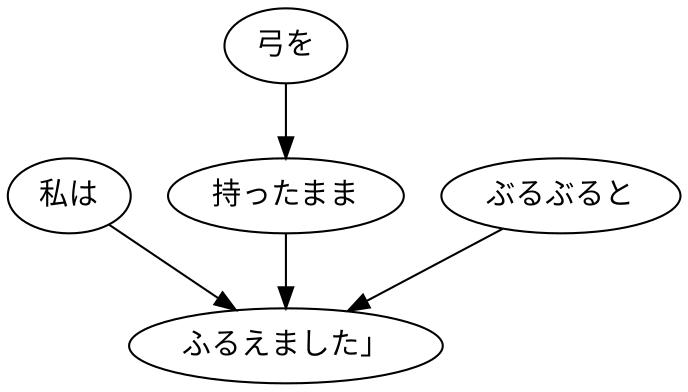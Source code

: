 digraph graph8305 {
	node0 [label="私は"];
	node1 [label="弓を"];
	node2 [label="持ったまま"];
	node3 [label="ぶるぶると"];
	node4 [label="ふるえました」"];
	node0 -> node4;
	node1 -> node2;
	node2 -> node4;
	node3 -> node4;
}
